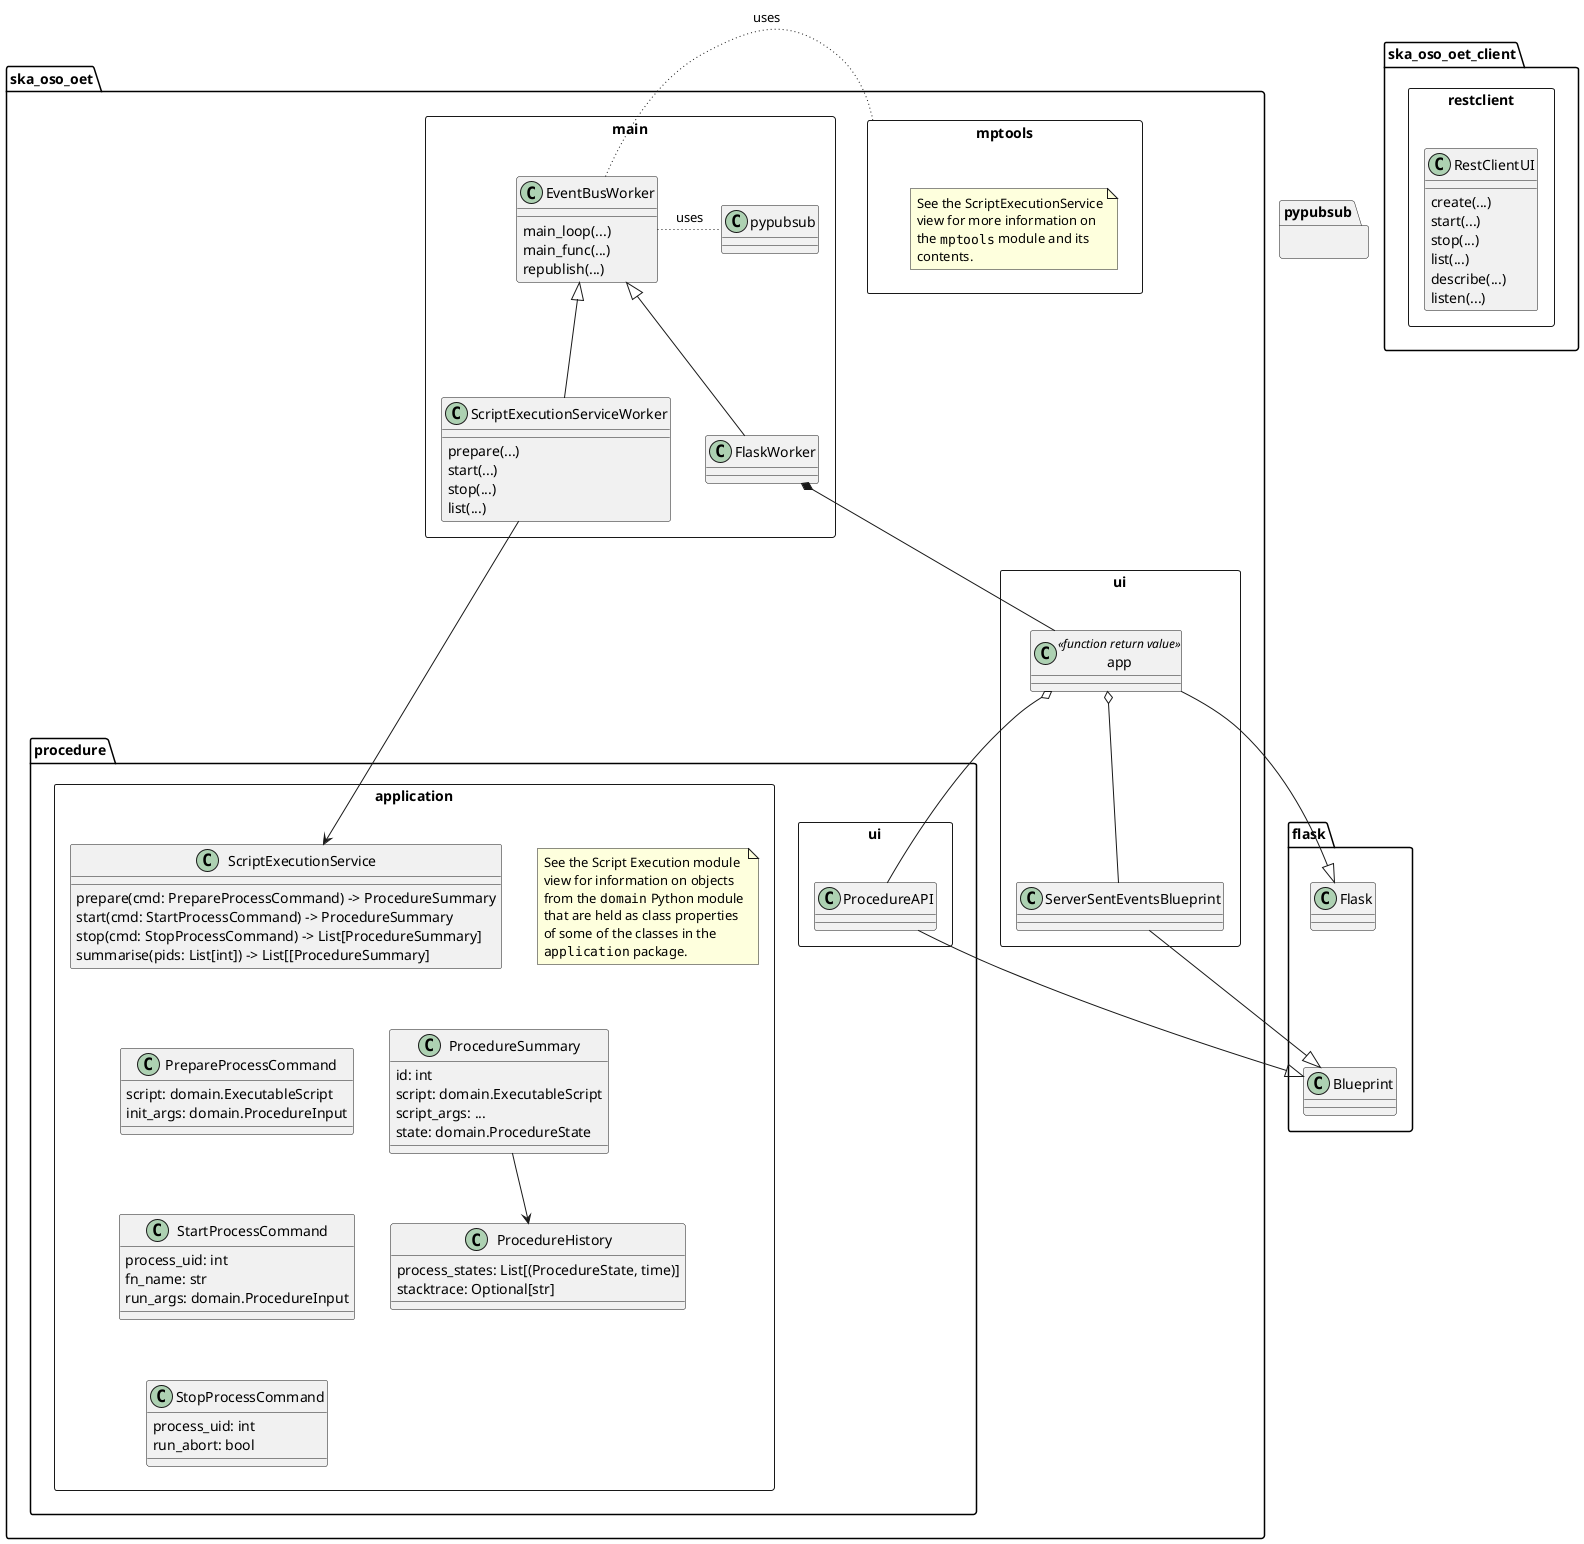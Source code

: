 @startuml
'https://plantuml.com/class-diagram

package ska_oso_oet_client {
    package restclient <<Rectangle>> {
        class RestClientUI {
            create(...)
            start(...)
            stop(...)
            list(...)
            describe(...)
            listen(...)
        }
    }
}

package ska_oso_oet {

    package mptools <<Rectangle>> {
        note as mptools_note
        See the ScriptExecutionService
        view for more information on
        the ""mptools"" module and its
        contents.
        end note
    }

    package main <<Rectangle>> {
        class ScriptExecutionServiceWorker {
            prepare(...)
            start(...)
            stop(...)
            list(...)
        }

        class FlaskWorker

        class EventBusWorker {
            main_loop(...)
            main_func(...)
            republish(...)
        }

        ScriptExecutionServiceWorker -up-|> EventBusWorker
        FlaskWorker -up-|> EventBusWorker
        EventBusWorker -right[dotted]- mptools: uses
        EventBusWorker -right[dotted]- pypubsub: uses
    }

    package ui <<Rectangle>> {
        class app <<function return value>> {
        }

        class ServerSentEventsBlueprint

        app o-- ServerSentEventsBlueprint
    }

    package procedure {

        package ui as procedure_ui <<Rectangle>> {
            class ProcedureAPI
        }
        app o-- ProcedureAPI

        package application <<Rectangle>> {

            note as N1
            See the Script Execution module
            view for information on objects
            from the ""domain"" Python module
            that are held as class properties
            of some of the classes in the
            ""application"" package.
            end note

            class ScriptExecutionService {
                prepare(cmd: PrepareProcessCommand) -> ProcedureSummary
                start(cmd: StartProcessCommand) -> ProcedureSummary
                stop(cmd: StopProcessCommand) -> List[ProcedureSummary]
                summarise(pids: List[int]) -> List[[ProcedureSummary]
            }

            class ProcedureSummary {
                id: int
                script: domain.ExecutableScript
                script_args: ...
                state: domain.ProcedureState
            }

            class ProcedureHistory {
                {field} process_states: List[(ProcedureState, time)]
                stacktrace: Optional[str]
            }
            ProcedureSummary --> ProcedureHistory

            together {
            class PrepareProcessCommand {
                script: domain.ExecutableScript
                init_args: domain.ProcedureInput
            }

            class StartProcessCommand {
                process_uid: int
                fn_name: str
                run_args: domain.ProcedureInput
            }

            class StopProcessCommand {
                process_uid: int
                run_abort: bool
            }
            }
            PrepareProcessCommand -[hidden]- StartProcessCommand
            StartProcessCommand -[hidden]- StopProcessCommand
        }
        FlaskWorker *-- app
        ScriptExecutionServiceWorker --> ScriptExecutionService
    }

}


package flask {
    class Flask
    class Blueprint

    Flask -down[hidden]- Blueprint
}

app -|> Flask
ProcedureAPI -|> Blueprint
ServerSentEventsBlueprint --|> Blueprint

package pypubsub {
}

'main -down[hidden]--> application
'restserver -left[hidden]--> application
'restserver -right[hidden]--> flask
'FlaskWorker -down[hidden]--> restserver
ScriptExecutionService -down[hidden]- ProcedureSummary
ScriptExecutionService -down[hidden]- PrepareProcessCommand
PrepareProcessCommand -right[hidden]- ProcedureSummary

@enduml
